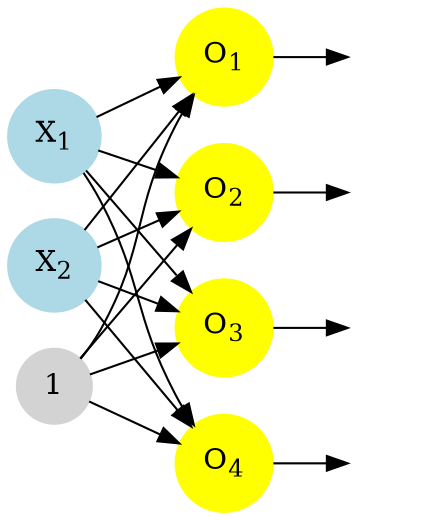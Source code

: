 digraph NeuralNetwork {
    rankdir=LR;

    // Input layer
    node [shape=circle, style=filled, color=lightblue];
    Input1 [label=<X<SUB>1</SUB>>];
    Input2 [label=<X<SUB>2</SUB>>];
    Bias [label=1, color=lightgray]; // Bias neuron

    // Hidden layer
    node [shape=circle, style=filled, color=yellow];
    Hidden1 [label=<O<SUB>1</SUB>>];
    Hidden2 [label=<O<SUB>2</SUB>>];
    Hidden3 [label=<O<SUB>3</SUB>>];
    Hidden4 [label=<O<SUB>4</SUB>>];

    // Output
    node [shape=circle, style=filled, color=lightgreen];
    Output1 [label="y"  style = invis];
    Output2 [label="y"  style = invis];
    Output3 [label="y"  style = invis];
    Output4 [label="y"  style = invis];

    // Connections from input layer to hidden layer
    Input1 -> Hidden1;
    Input1 -> Hidden2;
    Input1 -> Hidden3;
    Input1 -> Hidden4;
    Input2 -> Hidden1;
    Input2 -> Hidden2;
    Input2 -> Hidden3;
    Input2 -> Hidden4;
    Bias -> Hidden1;
    Bias -> Hidden2;
    Bias -> Hidden3;
    Bias -> Hidden4;

    // Connections from hidden layer to output
    Hidden1 -> Output1;
    Hidden2 -> Output2;
    Hidden3 -> Output3;
    Hidden4 -> Output4;
}
